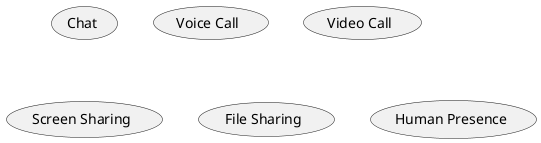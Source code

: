 @startuml

usecase (Chat) as chatUC
usecase (Voice Call) as callUC
usecase (Video Call) as videoUC
usecase (Screen Sharing) as screenUC
usecase (File Sharing) as fileUC
usecase (Human Presence) as presenceUC



@enduml
